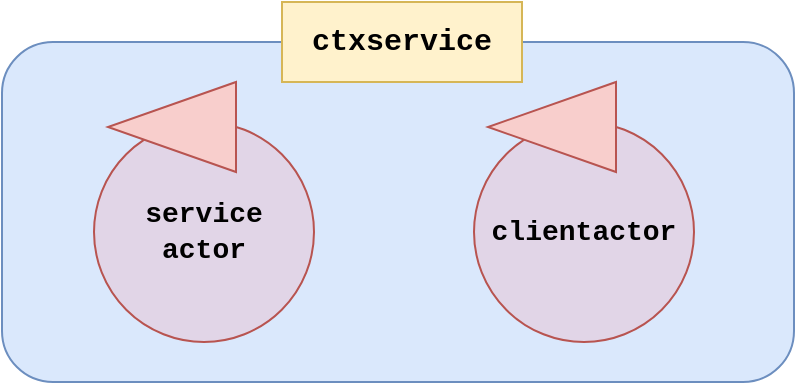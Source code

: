 <mxfile version="14.6.13" type="device"><diagram id="QHmdKqOJvXkrERRnRs30" name="Pagina-1"><mxGraphModel dx="868" dy="510" grid="1" gridSize="10" guides="1" tooltips="1" connect="1" arrows="1" fold="1" page="1" pageScale="1" pageWidth="827" pageHeight="1169" math="0" shadow="0"><root><mxCell id="0"/><mxCell id="1" parent="0"/><mxCell id="F6wgwrwY1oBpO3jEBsqM-1" value="" style="rounded=1;whiteSpace=wrap;html=1;fillColor=#dae8fc;strokeColor=#6c8ebf;" parent="1" vertex="1"><mxGeometry x="214" y="120" width="396" height="170" as="geometry"/></mxCell><mxCell id="F6wgwrwY1oBpO3jEBsqM-2" value="ctxservice" style="rounded=0;whiteSpace=wrap;html=1;fillColor=#fff2cc;fontFamily=Courier New;fontStyle=1;fontSize=15;strokeColor=#d6b656;" parent="1" vertex="1"><mxGeometry x="354" y="100" width="120" height="40" as="geometry"/></mxCell><mxCell id="F6wgwrwY1oBpO3jEBsqM-3" value="&lt;font style=&quot;font-size: 14px&quot;&gt;&lt;b&gt;service&lt;br&gt;actor&lt;/b&gt;&lt;/font&gt;" style="ellipse;whiteSpace=wrap;html=1;aspect=fixed;fontFamily=Courier New;fontSize=15;fillColor=#e1d5e7;strokeColor=#B85450;" parent="1" vertex="1"><mxGeometry x="260" y="160" width="110" height="110" as="geometry"/></mxCell><mxCell id="F6wgwrwY1oBpO3jEBsqM-4" value="" style="triangle;whiteSpace=wrap;html=1;fontFamily=Courier New;fontSize=15;fillColor=#f8cecc;strokeColor=#b85450;rotation=-180;" parent="1" vertex="1"><mxGeometry x="267" y="140" width="64" height="45" as="geometry"/></mxCell><mxCell id="F6wgwrwY1oBpO3jEBsqM-5" value="&lt;font style=&quot;font-size: 14px&quot;&gt;&lt;b&gt;clientactor&lt;/b&gt;&lt;/font&gt;" style="ellipse;whiteSpace=wrap;html=1;aspect=fixed;fontFamily=Courier New;fontSize=15;fillColor=#e1d5e7;strokeColor=#B85450;" parent="1" vertex="1"><mxGeometry x="450" y="160" width="110" height="110" as="geometry"/></mxCell><mxCell id="F6wgwrwY1oBpO3jEBsqM-6" value="" style="triangle;whiteSpace=wrap;html=1;fontFamily=Courier New;fontSize=15;fillColor=#f8cecc;strokeColor=#b85450;rotation=-180;" parent="1" vertex="1"><mxGeometry x="457" y="140" width="64" height="45" as="geometry"/></mxCell></root></mxGraphModel></diagram></mxfile>